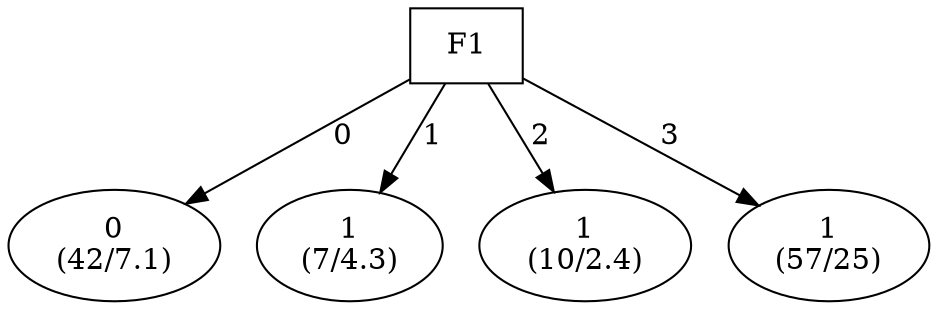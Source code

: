 digraph YaDT {
n0 [ shape=box, label="F1\n"]
n0 -> n1 [label="0"]
n1 [ shape=ellipse, label="0\n(42/7.1)"]
n0 -> n2 [label="1"]
n2 [ shape=ellipse, label="1\n(7/4.3)"]
n0 -> n3 [label="2"]
n3 [ shape=ellipse, label="1\n(10/2.4)"]
n0 -> n4 [label="3"]
n4 [ shape=ellipse, label="1\n(57/25)"]
}
